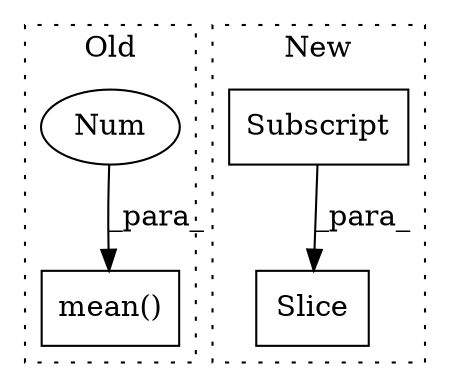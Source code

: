 digraph G {
subgraph cluster0 {
1 [label="mean()" a="75" s="8016,8083" l="66,1" shape="box"];
4 [label="Num" a="76" s="8082" l="1" shape="ellipse"];
label = "Old";
style="dotted";
}
subgraph cluster1 {
2 [label="Slice" a="80" s="8196" l="13" shape="box"];
3 [label="Subscript" a="63" s="8196,0" l="6,0" shape="box"];
label = "New";
style="dotted";
}
3 -> 2 [label="_para_"];
4 -> 1 [label="_para_"];
}